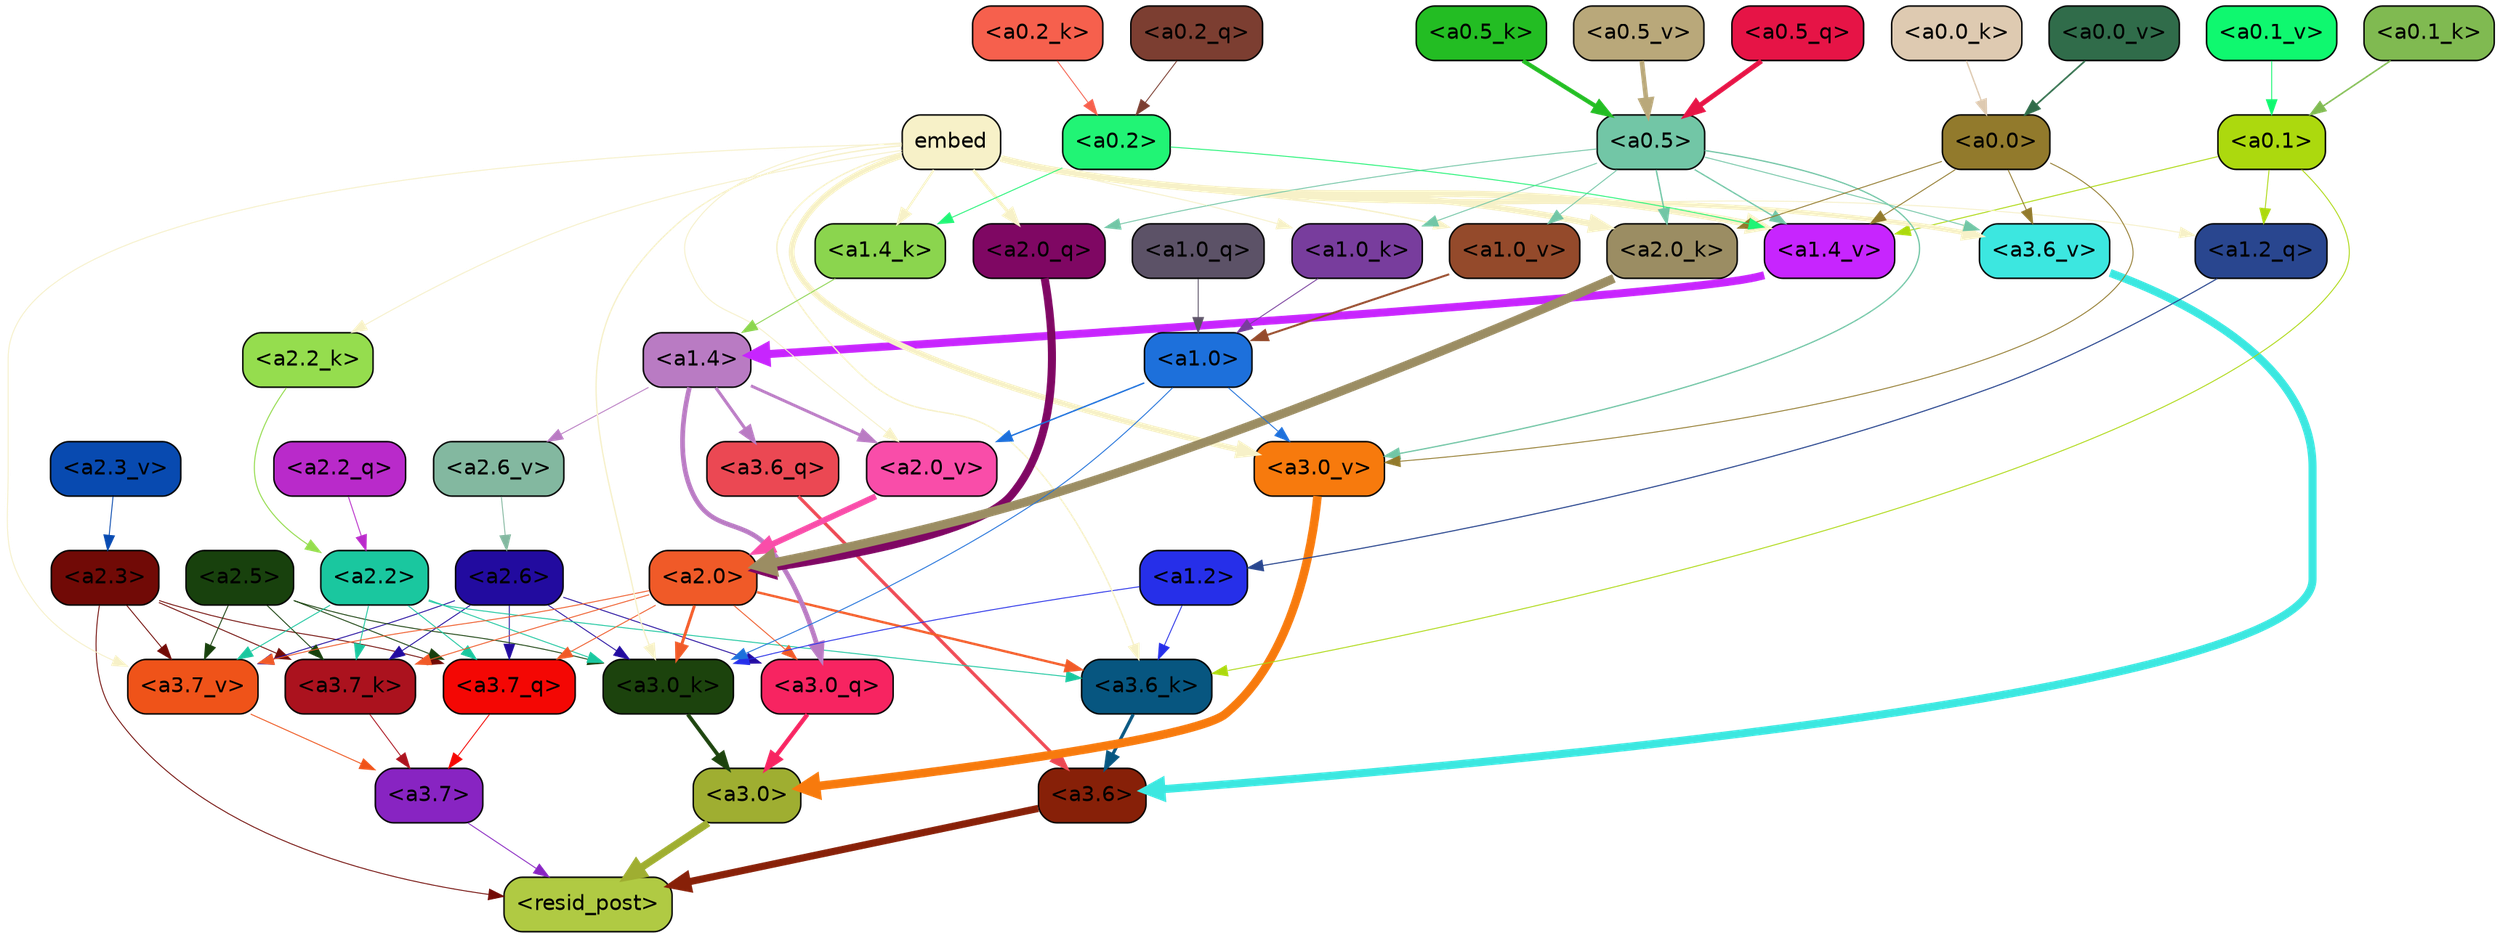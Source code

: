 strict digraph "" {
	graph [bgcolor=transparent,
		layout=dot,
		overlap=false,
		splines=true
	];
	"<a3.7>"	[color=black,
		fillcolor="#8824c2",
		fontname=Helvetica,
		shape=box,
		style="filled, rounded"];
	"<resid_post>"	[color=black,
		fillcolor="#b0ca43",
		fontname=Helvetica,
		shape=box,
		style="filled, rounded"];
	"<a3.7>" -> "<resid_post>"	[color="#8824c2",
		penwidth=0.6];
	"<a3.6>"	[color=black,
		fillcolor="#872008",
		fontname=Helvetica,
		shape=box,
		style="filled, rounded"];
	"<a3.6>" -> "<resid_post>"	[color="#872008",
		penwidth=4.751592040061951];
	"<a3.0>"	[color=black,
		fillcolor="#9fae31",
		fontname=Helvetica,
		shape=box,
		style="filled, rounded"];
	"<a3.0>" -> "<resid_post>"	[color="#9fae31",
		penwidth=4.904066681861877];
	"<a2.3>"	[color=black,
		fillcolor="#710a06",
		fontname=Helvetica,
		shape=box,
		style="filled, rounded"];
	"<a2.3>" -> "<resid_post>"	[color="#710a06",
		penwidth=0.6];
	"<a3.7_q>"	[color=black,
		fillcolor="#f40704",
		fontname=Helvetica,
		shape=box,
		style="filled, rounded"];
	"<a2.3>" -> "<a3.7_q>"	[color="#710a06",
		penwidth=0.6];
	"<a3.7_k>"	[color=black,
		fillcolor="#ab121e",
		fontname=Helvetica,
		shape=box,
		style="filled, rounded"];
	"<a2.3>" -> "<a3.7_k>"	[color="#710a06",
		penwidth=0.6069068089127541];
	"<a3.7_v>"	[color=black,
		fillcolor="#ef5319",
		fontname=Helvetica,
		shape=box,
		style="filled, rounded"];
	"<a2.3>" -> "<a3.7_v>"	[color="#710a06",
		penwidth=0.6];
	"<a3.7_q>" -> "<a3.7>"	[color="#f40704",
		penwidth=0.6];
	"<a3.6_q>"	[color=black,
		fillcolor="#eb4853",
		fontname=Helvetica,
		shape=box,
		style="filled, rounded"];
	"<a3.6_q>" -> "<a3.6>"	[color="#eb4853",
		penwidth=2.160832464694977];
	"<a3.0_q>"	[color=black,
		fillcolor="#f72461",
		fontname=Helvetica,
		shape=box,
		style="filled, rounded"];
	"<a3.0_q>" -> "<a3.0>"	[color="#f72461",
		penwidth=2.870753765106201];
	"<a3.7_k>" -> "<a3.7>"	[color="#ab121e",
		penwidth=0.6];
	"<a3.6_k>"	[color=black,
		fillcolor="#075680",
		fontname=Helvetica,
		shape=box,
		style="filled, rounded"];
	"<a3.6_k>" -> "<a3.6>"	[color="#075680",
		penwidth=2.13908451795578];
	"<a3.0_k>"	[color=black,
		fillcolor="#1c430d",
		fontname=Helvetica,
		shape=box,
		style="filled, rounded"];
	"<a3.0_k>" -> "<a3.0>"	[color="#1c430d",
		penwidth=2.520303964614868];
	"<a3.7_v>" -> "<a3.7>"	[color="#ef5319",
		penwidth=0.6];
	"<a3.6_v>"	[color=black,
		fillcolor="#3ce7e0",
		fontname=Helvetica,
		shape=box,
		style="filled, rounded"];
	"<a3.6_v>" -> "<a3.6>"	[color="#3ce7e0",
		penwidth=5.297133803367615];
	"<a3.0_v>"	[color=black,
		fillcolor="#f77a0d",
		fontname=Helvetica,
		shape=box,
		style="filled, rounded"];
	"<a3.0_v>" -> "<a3.0>"	[color="#f77a0d",
		penwidth=5.680712580680847];
	"<a2.6>"	[color=black,
		fillcolor="#220b9f",
		fontname=Helvetica,
		shape=box,
		style="filled, rounded"];
	"<a2.6>" -> "<a3.7_q>"	[color="#220b9f",
		penwidth=0.6];
	"<a2.6>" -> "<a3.0_q>"	[color="#220b9f",
		penwidth=0.6];
	"<a2.6>" -> "<a3.7_k>"	[color="#220b9f",
		penwidth=0.6];
	"<a2.6>" -> "<a3.0_k>"	[color="#220b9f",
		penwidth=0.6];
	"<a2.6>" -> "<a3.7_v>"	[color="#220b9f",
		penwidth=0.6];
	"<a2.5>"	[color=black,
		fillcolor="#18410d",
		fontname=Helvetica,
		shape=box,
		style="filled, rounded"];
	"<a2.5>" -> "<a3.7_q>"	[color="#18410d",
		penwidth=0.6];
	"<a2.5>" -> "<a3.7_k>"	[color="#18410d",
		penwidth=0.6];
	"<a2.5>" -> "<a3.0_k>"	[color="#18410d",
		penwidth=0.6];
	"<a2.5>" -> "<a3.7_v>"	[color="#18410d",
		penwidth=0.6];
	"<a2.2>"	[color=black,
		fillcolor="#1ac79f",
		fontname=Helvetica,
		shape=box,
		style="filled, rounded"];
	"<a2.2>" -> "<a3.7_q>"	[color="#1ac79f",
		penwidth=0.6];
	"<a2.2>" -> "<a3.7_k>"	[color="#1ac79f",
		penwidth=0.6];
	"<a2.2>" -> "<a3.6_k>"	[color="#1ac79f",
		penwidth=0.6];
	"<a2.2>" -> "<a3.0_k>"	[color="#1ac79f",
		penwidth=0.6];
	"<a2.2>" -> "<a3.7_v>"	[color="#1ac79f",
		penwidth=0.6];
	"<a2.0>"	[color=black,
		fillcolor="#f05a28",
		fontname=Helvetica,
		shape=box,
		style="filled, rounded"];
	"<a2.0>" -> "<a3.7_q>"	[color="#f05a28",
		penwidth=0.6];
	"<a2.0>" -> "<a3.0_q>"	[color="#f05a28",
		penwidth=0.6];
	"<a2.0>" -> "<a3.7_k>"	[color="#f05a28",
		penwidth=0.6];
	"<a2.0>" -> "<a3.6_k>"	[color="#f05a28",
		penwidth=1.564806342124939];
	"<a2.0>" -> "<a3.0_k>"	[color="#f05a28",
		penwidth=1.9353990852832794];
	"<a2.0>" -> "<a3.7_v>"	[color="#f05a28",
		penwidth=0.6];
	"<a1.4>"	[color=black,
		fillcolor="#b97bc3",
		fontname=Helvetica,
		shape=box,
		style="filled, rounded"];
	"<a1.4>" -> "<a3.6_q>"	[color="#b97bc3",
		penwidth=2.0727532356977463];
	"<a1.4>" -> "<a3.0_q>"	[color="#b97bc3",
		penwidth=3.1279823780059814];
	"<a2.6_v>"	[color=black,
		fillcolor="#83b8a0",
		fontname=Helvetica,
		shape=box,
		style="filled, rounded"];
	"<a1.4>" -> "<a2.6_v>"	[color="#b97bc3",
		penwidth=0.6];
	"<a2.0_v>"	[color=black,
		fillcolor="#f94da9",
		fontname=Helvetica,
		shape=box,
		style="filled, rounded"];
	"<a1.4>" -> "<a2.0_v>"	[color="#b97bc3",
		penwidth=1.9170897603034973];
	"<a1.2>"	[color=black,
		fillcolor="#262fe9",
		fontname=Helvetica,
		shape=box,
		style="filled, rounded"];
	"<a1.2>" -> "<a3.6_k>"	[color="#262fe9",
		penwidth=0.6];
	"<a1.2>" -> "<a3.0_k>"	[color="#262fe9",
		penwidth=0.6];
	"<a0.1>"	[color=black,
		fillcolor="#acd90e",
		fontname=Helvetica,
		shape=box,
		style="filled, rounded"];
	"<a0.1>" -> "<a3.6_k>"	[color="#acd90e",
		penwidth=0.6];
	"<a1.2_q>"	[color=black,
		fillcolor="#29468f",
		fontname=Helvetica,
		shape=box,
		style="filled, rounded"];
	"<a0.1>" -> "<a1.2_q>"	[color="#acd90e",
		penwidth=0.6];
	"<a1.4_v>"	[color=black,
		fillcolor="#c725fe",
		fontname=Helvetica,
		shape=box,
		style="filled, rounded"];
	"<a0.1>" -> "<a1.4_v>"	[color="#acd90e",
		penwidth=0.6202214732766151];
	embed	[color=black,
		fillcolor="#f7f1c8",
		fontname=Helvetica,
		shape=box,
		style="filled, rounded"];
	embed -> "<a3.6_k>"	[color="#f7f1c8",
		penwidth=0.8915999233722687];
	embed -> "<a3.0_k>"	[color="#f7f1c8",
		penwidth=0.832088902592659];
	embed -> "<a3.7_v>"	[color="#f7f1c8",
		penwidth=0.6];
	embed -> "<a3.6_v>"	[color="#f7f1c8",
		penwidth=3.1840110421180725];
	embed -> "<a3.0_v>"	[color="#f7f1c8",
		penwidth=3.8132747188210487];
	"<a2.0_q>"	[color=black,
		fillcolor="#7f0763",
		fontname=Helvetica,
		shape=box,
		style="filled, rounded"];
	embed -> "<a2.0_q>"	[color="#f7f1c8",
		penwidth=2.084651827812195];
	"<a2.2_k>"	[color=black,
		fillcolor="#95dd4e",
		fontname=Helvetica,
		shape=box,
		style="filled, rounded"];
	embed -> "<a2.2_k>"	[color="#f7f1c8",
		penwidth=0.6];
	"<a2.0_k>"	[color=black,
		fillcolor="#9b8d63",
		fontname=Helvetica,
		shape=box,
		style="filled, rounded"];
	embed -> "<a2.0_k>"	[color="#f7f1c8",
		penwidth=4.084526404738426];
	embed -> "<a2.0_v>"	[color="#f7f1c8",
		penwidth=0.6];
	embed -> "<a1.2_q>"	[color="#f7f1c8",
		penwidth=0.6];
	"<a1.4_k>"	[color=black,
		fillcolor="#8bd54e",
		fontname=Helvetica,
		shape=box,
		style="filled, rounded"];
	embed -> "<a1.4_k>"	[color="#f7f1c8",
		penwidth=1.3912410736083984];
	"<a1.0_k>"	[color=black,
		fillcolor="#783d9d",
		fontname=Helvetica,
		shape=box,
		style="filled, rounded"];
	embed -> "<a1.0_k>"	[color="#f7f1c8",
		penwidth=0.6];
	embed -> "<a1.4_v>"	[color="#f7f1c8",
		penwidth=4.4888065457344055];
	"<a1.0_v>"	[color=black,
		fillcolor="#944a2b",
		fontname=Helvetica,
		shape=box,
		style="filled, rounded"];
	embed -> "<a1.0_v>"	[color="#f7f1c8",
		penwidth=0.8796700537204742];
	"<a1.0>"	[color=black,
		fillcolor="#1d70db",
		fontname=Helvetica,
		shape=box,
		style="filled, rounded"];
	"<a1.0>" -> "<a3.0_k>"	[color="#1d70db",
		penwidth=0.6];
	"<a1.0>" -> "<a3.0_v>"	[color="#1d70db",
		penwidth=0.6];
	"<a1.0>" -> "<a2.0_v>"	[color="#1d70db",
		penwidth=0.9450988052412868];
	"<a0.5>"	[color=black,
		fillcolor="#72c6a6",
		fontname=Helvetica,
		shape=box,
		style="filled, rounded"];
	"<a0.5>" -> "<a3.6_v>"	[color="#72c6a6",
		penwidth=0.6];
	"<a0.5>" -> "<a3.0_v>"	[color="#72c6a6",
		penwidth=0.8331108838319778];
	"<a0.5>" -> "<a2.0_q>"	[color="#72c6a6",
		penwidth=0.6];
	"<a0.5>" -> "<a2.0_k>"	[color="#72c6a6",
		penwidth=0.9412797391414642];
	"<a0.5>" -> "<a1.0_k>"	[color="#72c6a6",
		penwidth=0.6];
	"<a0.5>" -> "<a1.4_v>"	[color="#72c6a6",
		penwidth=0.8757842034101486];
	"<a0.5>" -> "<a1.0_v>"	[color="#72c6a6",
		penwidth=0.6];
	"<a0.0>"	[color=black,
		fillcolor="#927a2c",
		fontname=Helvetica,
		shape=box,
		style="filled, rounded"];
	"<a0.0>" -> "<a3.6_v>"	[color="#927a2c",
		penwidth=0.6];
	"<a0.0>" -> "<a3.0_v>"	[color="#927a2c",
		penwidth=0.6];
	"<a0.0>" -> "<a2.0_k>"	[color="#927a2c",
		penwidth=0.6];
	"<a0.0>" -> "<a1.4_v>"	[color="#927a2c",
		penwidth=0.6];
	"<a2.2_q>"	[color=black,
		fillcolor="#b92aca",
		fontname=Helvetica,
		shape=box,
		style="filled, rounded"];
	"<a2.2_q>" -> "<a2.2>"	[color="#b92aca",
		penwidth=0.6];
	"<a2.0_q>" -> "<a2.0>"	[color="#7f0763",
		penwidth=5.29856276512146];
	"<a2.2_k>" -> "<a2.2>"	[color="#95dd4e",
		penwidth=0.6722683310508728];
	"<a2.0_k>" -> "<a2.0>"	[color="#9b8d63",
		penwidth=5.859246134757996];
	"<a2.6_v>" -> "<a2.6>"	[color="#83b8a0",
		penwidth=0.6];
	"<a2.3_v>"	[color=black,
		fillcolor="#084ab0",
		fontname=Helvetica,
		shape=box,
		style="filled, rounded"];
	"<a2.3_v>" -> "<a2.3>"	[color="#084ab0",
		penwidth=0.6];
	"<a2.0_v>" -> "<a2.0>"	[color="#f94da9",
		penwidth=3.9621697664260864];
	"<a1.2_q>" -> "<a1.2>"	[color="#29468f",
		penwidth=0.7185482024215162];
	"<a1.0_q>"	[color=black,
		fillcolor="#5c5267",
		fontname=Helvetica,
		shape=box,
		style="filled, rounded"];
	"<a1.0_q>" -> "<a1.0>"	[color="#5c5267",
		penwidth=0.6];
	"<a1.4_k>" -> "<a1.4>"	[color="#8bd54e",
		penwidth=0.6];
	"<a1.0_k>" -> "<a1.0>"	[color="#783d9d",
		penwidth=0.6];
	"<a1.4_v>" -> "<a1.4>"	[color="#c725fe",
		penwidth=5.280138969421387];
	"<a1.0_v>" -> "<a1.0>"	[color="#944a2b",
		penwidth=1.318962275981903];
	"<a0.2>"	[color=black,
		fillcolor="#21f475",
		fontname=Helvetica,
		shape=box,
		style="filled, rounded"];
	"<a0.2>" -> "<a1.4_k>"	[color="#21f475",
		penwidth=0.6];
	"<a0.2>" -> "<a1.4_v>"	[color="#21f475",
		penwidth=0.6];
	"<a0.5_q>"	[color=black,
		fillcolor="#e61446",
		fontname=Helvetica,
		shape=box,
		style="filled, rounded"];
	"<a0.5_q>" -> "<a0.5>"	[color="#e61446",
		penwidth=3.2715916633605957];
	"<a0.2_q>"	[color=black,
		fillcolor="#7c3e31",
		fontname=Helvetica,
		shape=box,
		style="filled, rounded"];
	"<a0.2_q>" -> "<a0.2>"	[color="#7c3e31",
		penwidth=0.6];
	"<a0.5_k>"	[color=black,
		fillcolor="#23bd23",
		fontname=Helvetica,
		shape=box,
		style="filled, rounded"];
	"<a0.5_k>" -> "<a0.5>"	[color="#23bd23",
		penwidth=2.833264708518982];
	"<a0.2_k>"	[color=black,
		fillcolor="#f6604d",
		fontname=Helvetica,
		shape=box,
		style="filled, rounded"];
	"<a0.2_k>" -> "<a0.2>"	[color="#f6604d",
		penwidth=0.6];
	"<a0.1_k>"	[color=black,
		fillcolor="#80ba51",
		fontname=Helvetica,
		shape=box,
		style="filled, rounded"];
	"<a0.1_k>" -> "<a0.1>"	[color="#80ba51",
		penwidth=1.0085628032684326];
	"<a0.0_k>"	[color=black,
		fillcolor="#decab1",
		fontname=Helvetica,
		shape=box,
		style="filled, rounded"];
	"<a0.0_k>" -> "<a0.0>"	[color="#decab1",
		penwidth=0.8747712969779968];
	"<a0.5_v>"	[color=black,
		fillcolor="#b9a87a",
		fontname=Helvetica,
		shape=box,
		style="filled, rounded"];
	"<a0.5_v>" -> "<a0.5>"	[color="#b9a87a",
		penwidth=3.0403636693954468];
	"<a0.1_v>"	[color=black,
		fillcolor="#0ff86f",
		fontname=Helvetica,
		shape=box,
		style="filled, rounded"];
	"<a0.1_v>" -> "<a0.1>"	[color="#0ff86f",
		penwidth=0.6];
	"<a0.0_v>"	[color=black,
		fillcolor="#306c4a",
		fontname=Helvetica,
		shape=box,
		style="filled, rounded"];
	"<a0.0_v>" -> "<a0.0>"	[color="#306c4a",
		penwidth=1.1078208088874817];
}
